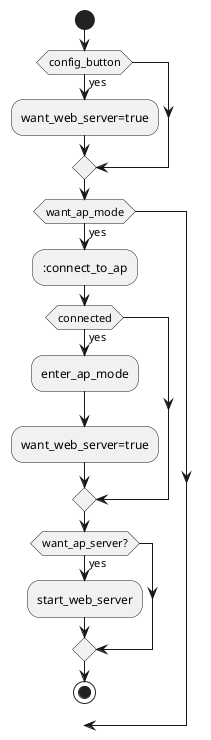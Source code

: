 @startuml
start
if (config_button) then(yes)
    :want_web_server=true;
endif


if (want_ap_mode) then(yes)
    ::connect_to_ap;

if(connected) then(yes)
    :enter_ap_mode;
    :want_web_server=true;
endif


if (want_ap_server?) then(yes)
    :start_web_server;
endif

stop

@enduml